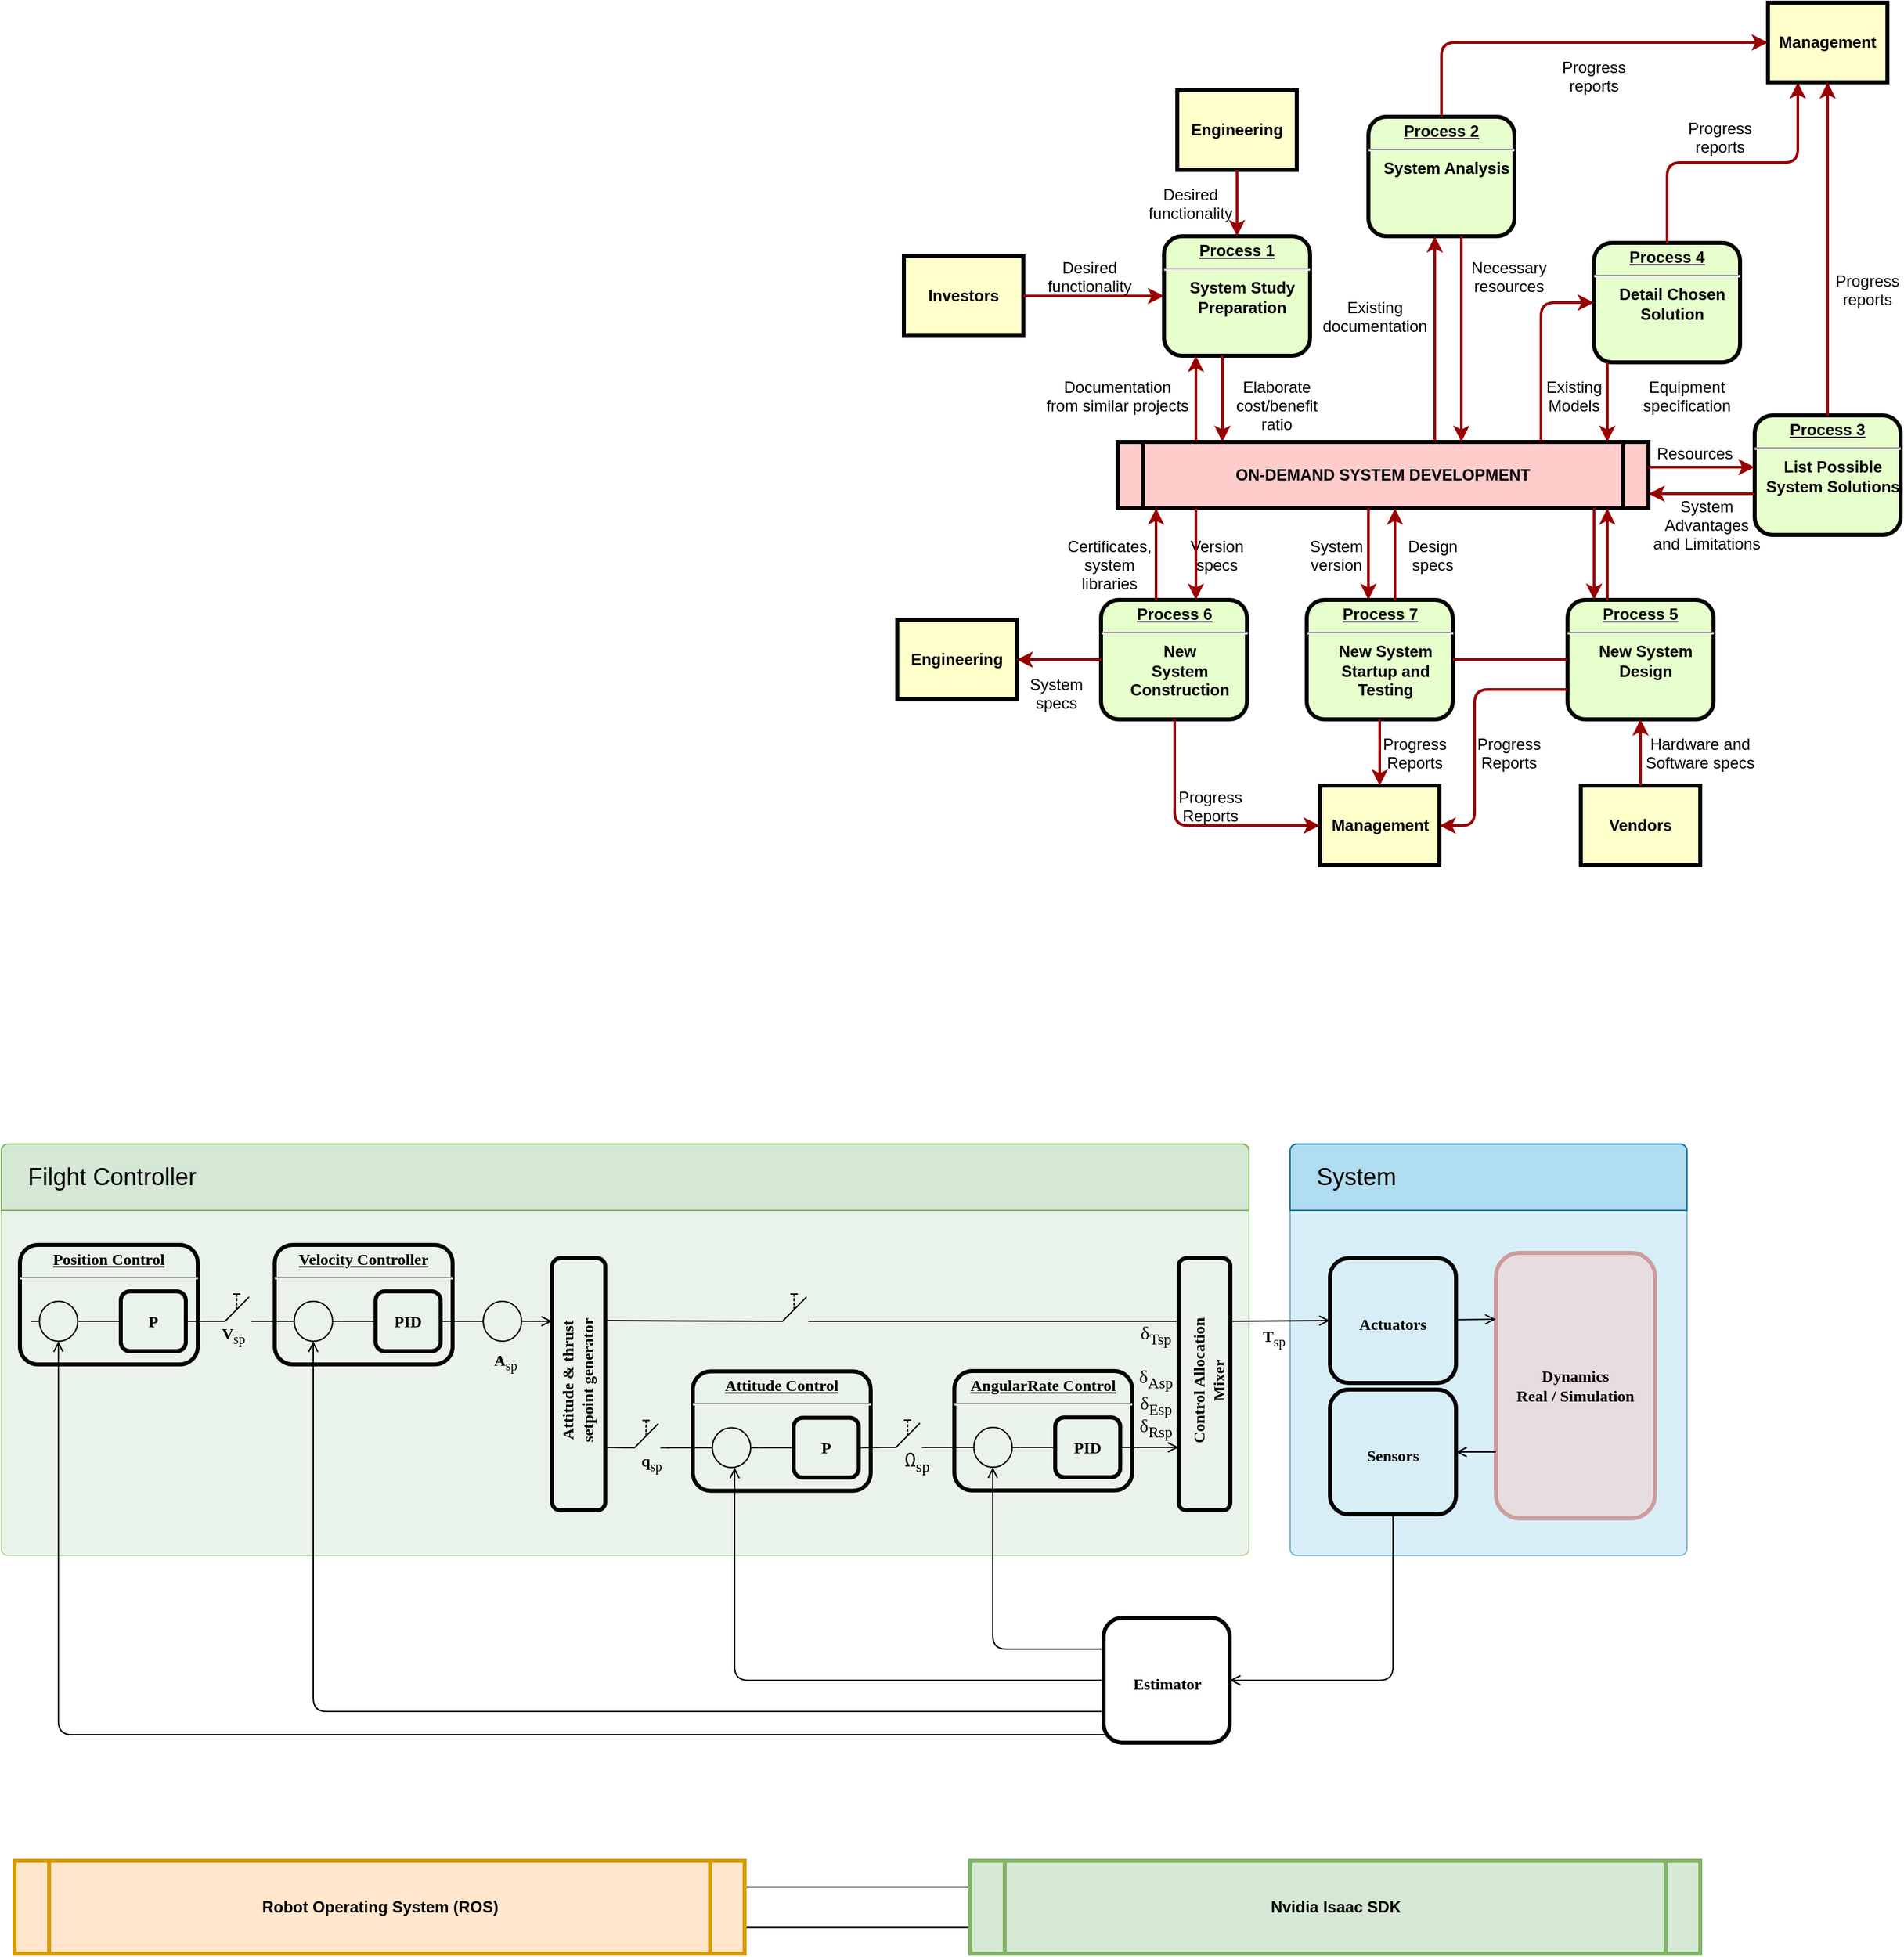 <mxfile version="14.1.7" type="github">
  <diagram name="Page-1" id="c7558073-3199-34d8-9f00-42111426c3f3">
    <mxGraphModel dx="4493" dy="1279" grid="1" gridSize="10" guides="1" tooltips="1" connect="1" arrows="1" fold="1" page="1" pageScale="1" pageWidth="1169" pageHeight="827" background="#ffffff" math="0" shadow="0">
      <root>
        <mxCell id="0" />
        <mxCell id="1" parent="0" />
        <mxCell id="spsE7N1KxRnAXjpoYgU2-177" value="" style="html=1;shadow=0;dashed=0;shape=mxgraph.bootstrap.rrect;rSize=5;strokeColor=#10739e;html=1;whiteSpace=wrap;fillColor=#b1ddf0;verticalAlign=bottom;align=left;spacing=20;spacingBottom=0;fontSize=14;opacity=50;" vertex="1" parent="1">
          <mxGeometry x="331" y="920" width="299" height="310" as="geometry" />
        </mxCell>
        <mxCell id="spsE7N1KxRnAXjpoYgU2-178" value="System" style="html=1;shadow=0;dashed=0;shape=mxgraph.bootstrap.topButton;rSize=5;perimeter=none;whiteSpace=wrap;fillColor=#b1ddf0;strokeColor=#10739e;resizeWidth=1;fontSize=18;align=left;spacing=20;" vertex="1" parent="spsE7N1KxRnAXjpoYgU2-177">
          <mxGeometry width="299" height="50" relative="1" as="geometry" />
        </mxCell>
        <mxCell id="spsE7N1KxRnAXjpoYgU2-159" value="" style="html=1;shadow=0;dashed=0;shape=mxgraph.bootstrap.rrect;rSize=5;html=1;whiteSpace=wrap;verticalAlign=bottom;align=left;spacing=20;spacingBottom=0;fontSize=14;fillColor=#d5e8d4;strokeColor=#82b366;opacity=50;" vertex="1" parent="1">
          <mxGeometry x="-640" y="920" width="940" height="310" as="geometry" />
        </mxCell>
        <mxCell id="spsE7N1KxRnAXjpoYgU2-160" value="Filght Controller" style="html=1;shadow=0;dashed=0;shape=mxgraph.bootstrap.topButton;rSize=5;perimeter=none;whiteSpace=wrap;fillColor=#d5e8d4;strokeColor=#82b366;resizeWidth=1;fontSize=18;align=left;spacing=20;" vertex="1" parent="spsE7N1KxRnAXjpoYgU2-159">
          <mxGeometry width="940.0" height="50" relative="1" as="geometry" />
        </mxCell>
        <mxCell id="spsE7N1KxRnAXjpoYgU2-167" value="" style="pointerEvents=1;verticalLabelPosition=bottom;shadow=0;dashed=0;align=center;html=1;verticalAlign=top;shape=mxgraph.electrical.electro-mechanical.manual_switch;strokeWidth=1;fontFamily=Tahoma;fontSize=12;fontStyle=1;fillColor=none;" vertex="1" parent="spsE7N1KxRnAXjpoYgU2-159">
          <mxGeometry x="160" y="113" width="35" height="20.5" as="geometry" />
        </mxCell>
        <mxCell id="spsE7N1KxRnAXjpoYgU2-187" value="&lt;b&gt;&lt;span style=&quot;font-size: 12px&quot;&gt;q&lt;/span&gt;&lt;/b&gt;&lt;sub&gt;sp&lt;/sub&gt;" style="text;html=1;strokeColor=none;fillColor=none;align=center;verticalAlign=middle;whiteSpace=wrap;rounded=0;fontFamily=Tahoma;fontSize=12;opacity=50;" vertex="1" parent="spsE7N1KxRnAXjpoYgU2-159">
          <mxGeometry x="470" y="230" width="40" height="20" as="geometry" />
        </mxCell>
        <mxCell id="spsE7N1KxRnAXjpoYgU2-188" value="&lt;b&gt;V&lt;/b&gt;&lt;sub&gt;sp&lt;/sub&gt;" style="text;html=1;strokeColor=none;fillColor=none;align=center;verticalAlign=middle;whiteSpace=wrap;rounded=0;fontFamily=Tahoma;fontSize=12;opacity=50;" vertex="1" parent="spsE7N1KxRnAXjpoYgU2-159">
          <mxGeometry x="155" y="133.5" width="40" height="20" as="geometry" />
        </mxCell>
        <mxCell id="spsE7N1KxRnAXjpoYgU2-189" value="&lt;b&gt;A&lt;/b&gt;&lt;sub&gt;sp&lt;/sub&gt;" style="text;html=1;strokeColor=none;fillColor=none;align=center;verticalAlign=middle;whiteSpace=wrap;rounded=0;fontFamily=Tahoma;fontSize=12;opacity=50;" vertex="1" parent="spsE7N1KxRnAXjpoYgU2-159">
          <mxGeometry x="360" y="153.5" width="40" height="20" as="geometry" />
        </mxCell>
        <mxCell id="spsE7N1KxRnAXjpoYgU2-196" value="&lt;font style=&quot;font-size: 14px&quot;&gt;&lt;span style=&quot;color: rgb(17 , 17 , 17) ; font-family: monospace&quot;&gt;Ω&lt;/span&gt;&lt;sub&gt;sp&lt;/sub&gt;&lt;/font&gt;" style="text;html=1;strokeColor=none;fillColor=none;align=center;verticalAlign=middle;whiteSpace=wrap;rounded=0;fontFamily=Tahoma;fontSize=12;opacity=50;" vertex="1" parent="spsE7N1KxRnAXjpoYgU2-159">
          <mxGeometry x="670" y="230" width="40" height="20" as="geometry" />
        </mxCell>
        <mxCell id="spsE7N1KxRnAXjpoYgU2-197" value="&lt;font style=&quot;font-size: 14px&quot;&gt;&lt;span style=&quot;color: rgb(17 , 17 , 17) ; font-family: , &amp;#34;blinkmacsystemfont&amp;#34; , &amp;#34;segoe ui&amp;#34; , &amp;#34;roboto&amp;#34; , , &amp;#34;ubuntu&amp;#34; , &amp;#34;cantarell&amp;#34; , &amp;#34;helvetica neue&amp;#34; , sans-serif&quot;&gt;δ&lt;/span&gt;&lt;sub&gt;Tsp&lt;/sub&gt;&lt;/font&gt;" style="text;html=1;strokeColor=none;fillColor=none;align=center;verticalAlign=middle;whiteSpace=wrap;rounded=0;fontFamily=Tahoma;fontSize=12;opacity=50;" vertex="1" parent="spsE7N1KxRnAXjpoYgU2-159">
          <mxGeometry x="850" y="133.5" width="40" height="20" as="geometry" />
        </mxCell>
        <mxCell id="spsE7N1KxRnAXjpoYgU2-198" value="&lt;font style=&quot;font-size: 14px&quot;&gt;&lt;span style=&quot;color: rgb(17 , 17 , 17) ; font-family: , &amp;#34;blinkmacsystemfont&amp;#34; , &amp;#34;segoe ui&amp;#34; , &amp;#34;roboto&amp;#34; , , &amp;#34;ubuntu&amp;#34; , &amp;#34;cantarell&amp;#34; , &amp;#34;helvetica neue&amp;#34; , sans-serif&quot;&gt;δ&lt;/span&gt;&lt;sub&gt;Asp&lt;/sub&gt;&lt;/font&gt;" style="text;html=1;strokeColor=none;fillColor=none;align=center;verticalAlign=middle;whiteSpace=wrap;rounded=0;fontFamily=Tahoma;fontSize=12;opacity=50;" vertex="1" parent="spsE7N1KxRnAXjpoYgU2-159">
          <mxGeometry x="850" y="166.5" width="40" height="20" as="geometry" />
        </mxCell>
        <mxCell id="spsE7N1KxRnAXjpoYgU2-199" value="&lt;font style=&quot;font-size: 14px&quot;&gt;&lt;span style=&quot;color: rgb(17 , 17 , 17) ; font-family: , &amp;#34;blinkmacsystemfont&amp;#34; , &amp;#34;segoe ui&amp;#34; , &amp;#34;roboto&amp;#34; , , &amp;#34;ubuntu&amp;#34; , &amp;#34;cantarell&amp;#34; , &amp;#34;helvetica neue&amp;#34; , sans-serif&quot;&gt;δ&lt;/span&gt;&lt;sub&gt;Esp&lt;/sub&gt;&lt;/font&gt;" style="text;html=1;strokeColor=none;fillColor=none;align=center;verticalAlign=middle;whiteSpace=wrap;rounded=0;fontFamily=Tahoma;fontSize=12;opacity=50;" vertex="1" parent="spsE7N1KxRnAXjpoYgU2-159">
          <mxGeometry x="850" y="186.5" width="40" height="20" as="geometry" />
        </mxCell>
        <mxCell id="spsE7N1KxRnAXjpoYgU2-200" value="&lt;font style=&quot;font-size: 14px&quot;&gt;&lt;span style=&quot;color: rgb(17 , 17 , 17) ; font-family: , &amp;#34;blinkmacsystemfont&amp;#34; , &amp;#34;segoe ui&amp;#34; , &amp;#34;roboto&amp;#34; , , &amp;#34;ubuntu&amp;#34; , &amp;#34;cantarell&amp;#34; , &amp;#34;helvetica neue&amp;#34; , sans-serif&quot;&gt;δ&lt;/span&gt;&lt;sub&gt;Rsp&lt;/sub&gt;&lt;/font&gt;" style="text;html=1;strokeColor=none;fillColor=none;align=center;verticalAlign=middle;whiteSpace=wrap;rounded=0;fontFamily=Tahoma;fontSize=12;opacity=50;" vertex="1" parent="spsE7N1KxRnAXjpoYgU2-159">
          <mxGeometry x="850" y="204" width="40" height="20" as="geometry" />
        </mxCell>
        <mxCell id="spsE7N1KxRnAXjpoYgU2-207" value="" style="pointerEvents=1;verticalLabelPosition=bottom;shadow=0;dashed=0;align=center;html=1;verticalAlign=top;shape=mxgraph.electrical.electro-mechanical.manual_switch;strokeWidth=1;fontFamily=Tahoma;fontSize=12;fontStyle=1;fillColor=none;" vertex="1" parent="spsE7N1KxRnAXjpoYgU2-159">
          <mxGeometry x="580" y="113" width="35" height="20.5" as="geometry" />
        </mxCell>
        <mxCell id="2" value="&lt;p style=&quot;margin: 0px; margin-top: 4px; text-align: center; text-decoration: underline;&quot;&gt;&lt;strong&gt;Process 1&lt;br /&gt;&lt;/strong&gt;&lt;/p&gt;&lt;hr /&gt;&lt;p style=&quot;margin: 0px; margin-left: 8px;&quot;&gt;System Study&lt;/p&gt;&lt;p style=&quot;margin: 0px; margin-left: 8px;&quot;&gt;Preparation&lt;/p&gt;" style="verticalAlign=middle;align=center;overflow=fill;fontSize=12;fontFamily=Helvetica;html=1;rounded=1;fontStyle=1;strokeWidth=3;fillColor=#E6FFCC" parent="1" vertex="1">
          <mxGeometry x="236" y="236" width="110" height="90" as="geometry" />
        </mxCell>
        <mxCell id="3" value="Engineering" style="whiteSpace=wrap;align=center;verticalAlign=middle;fontStyle=1;strokeWidth=3;fillColor=#FFFFCC" parent="1" vertex="1">
          <mxGeometry x="246" y="126" width="90" height="60" as="geometry" />
        </mxCell>
        <mxCell id="4" value="Investors" style="whiteSpace=wrap;align=center;verticalAlign=middle;fontStyle=1;strokeWidth=3;fillColor=#FFFFCC" parent="1" vertex="1">
          <mxGeometry x="40" y="251" width="90" height="60" as="geometry" />
        </mxCell>
        <mxCell id="5" value="ON-DEMAND SYSTEM DEVELOPMENT" style="shape=process;whiteSpace=wrap;align=center;verticalAlign=middle;size=0.048;fontStyle=1;strokeWidth=3;fillColor=#FFCCCC" parent="1" vertex="1">
          <mxGeometry x="201.0" y="391" width="400" height="50" as="geometry" />
        </mxCell>
        <mxCell id="6" value="&lt;p style=&quot;margin: 0px; margin-top: 4px; text-align: center; text-decoration: underline;&quot;&gt;&lt;strong&gt;Process 2&lt;br /&gt;&lt;/strong&gt;&lt;/p&gt;&lt;hr /&gt;&lt;p style=&quot;margin: 0px; margin-left: 8px;&quot;&gt;System Analysis&lt;/p&gt;" style="verticalAlign=middle;align=center;overflow=fill;fontSize=12;fontFamily=Helvetica;html=1;rounded=1;fontStyle=1;strokeWidth=3;fillColor=#E6FFCC" parent="1" vertex="1">
          <mxGeometry x="390" y="146" width="110" height="90" as="geometry" />
        </mxCell>
        <mxCell id="7" value="&lt;p style=&quot;margin: 0px; margin-top: 4px; text-align: center; text-decoration: underline;&quot;&gt;&lt;strong&gt;&lt;strong&gt;Process&lt;/strong&gt; 3&lt;br /&gt;&lt;/strong&gt;&lt;/p&gt;&lt;hr /&gt;&lt;p style=&quot;margin: 0px; margin-left: 8px;&quot;&gt;List Possible&lt;/p&gt;&lt;p style=&quot;margin: 0px; margin-left: 8px;&quot;&gt;System Solutions&lt;/p&gt;" style="verticalAlign=middle;align=center;overflow=fill;fontSize=12;fontFamily=Helvetica;html=1;rounded=1;fontStyle=1;strokeWidth=3;fillColor=#E6FFCC" parent="1" vertex="1">
          <mxGeometry x="681" y="371" width="110" height="90" as="geometry" />
        </mxCell>
        <mxCell id="8" value="&lt;p style=&quot;margin: 0px; margin-top: 4px; text-align: center; text-decoration: underline;&quot;&gt;&lt;strong&gt;&lt;strong&gt;Process&lt;/strong&gt; 4&lt;br /&gt;&lt;/strong&gt;&lt;/p&gt;&lt;hr /&gt;&lt;p style=&quot;margin: 0px; margin-left: 8px;&quot;&gt;Detail Chosen&lt;/p&gt;&lt;p style=&quot;margin: 0px; margin-left: 8px;&quot;&gt;Solution&lt;/p&gt;" style="verticalAlign=middle;align=center;overflow=fill;fontSize=12;fontFamily=Helvetica;html=1;rounded=1;fontStyle=1;strokeWidth=3;fillColor=#E6FFCC" parent="1" vertex="1">
          <mxGeometry x="560" y="241" width="110" height="90" as="geometry" />
        </mxCell>
        <mxCell id="9" value="&lt;p style=&quot;margin: 0px; margin-top: 4px; text-align: center; text-decoration: underline;&quot;&gt;&lt;strong&gt;&lt;strong&gt;Process&lt;/strong&gt; 5&lt;br /&gt;&lt;/strong&gt;&lt;/p&gt;&lt;hr /&gt;&lt;p style=&quot;margin: 0px; margin-left: 8px;&quot;&gt;New System&lt;/p&gt;&lt;p style=&quot;margin: 0px; margin-left: 8px;&quot;&gt;Design&lt;/p&gt;" style="verticalAlign=middle;align=center;overflow=fill;fontSize=12;fontFamily=Helvetica;html=1;rounded=1;fontStyle=1;strokeWidth=3;fillColor=#E6FFCC" parent="1" vertex="1">
          <mxGeometry x="540" y="510" width="110" height="90" as="geometry" />
        </mxCell>
        <mxCell id="10" value="&lt;p style=&quot;margin: 0px; margin-top: 4px; text-align: center; text-decoration: underline;&quot;&gt;&lt;strong&gt;&lt;strong&gt;Process&lt;/strong&gt; 6&lt;br /&gt;&lt;/strong&gt;&lt;/p&gt;&lt;hr /&gt;&lt;p style=&quot;margin: 0px; margin-left: 8px;&quot;&gt;New&lt;/p&gt;&lt;p style=&quot;margin: 0px; margin-left: 8px;&quot;&gt;System&lt;/p&gt;&lt;p style=&quot;margin: 0px; margin-left: 8px;&quot;&gt;Construction&lt;/p&gt;" style="verticalAlign=middle;align=center;overflow=fill;fontSize=12;fontFamily=Helvetica;html=1;rounded=1;fontStyle=1;strokeWidth=3;fillColor=#E6FFCC" parent="1" vertex="1">
          <mxGeometry x="188.5" y="510" width="110" height="90" as="geometry" />
        </mxCell>
        <mxCell id="12" value="Management" style="whiteSpace=wrap;align=center;verticalAlign=middle;fontStyle=1;strokeWidth=3;fillColor=#FFFFCC" parent="1" vertex="1">
          <mxGeometry x="691" y="60.0" width="90" height="60" as="geometry" />
        </mxCell>
        <mxCell id="13" value="Management" style="whiteSpace=wrap;align=center;verticalAlign=middle;fontStyle=1;strokeWidth=3;fillColor=#FFFFCC" parent="1" vertex="1">
          <mxGeometry x="353.5" y="650" width="90" height="60" as="geometry" />
        </mxCell>
        <mxCell id="14" value="Engineering" style="whiteSpace=wrap;align=center;verticalAlign=middle;fontStyle=1;strokeWidth=3;fillColor=#FFFFCC" parent="1" vertex="1">
          <mxGeometry x="35.0" y="525.0" width="90" height="60" as="geometry" />
        </mxCell>
        <mxCell id="15" value="Vendors" style="whiteSpace=wrap;align=center;verticalAlign=middle;fontStyle=1;strokeWidth=3;fillColor=#FFFFCC" parent="1" vertex="1">
          <mxGeometry x="550.0" y="650" width="90" height="60" as="geometry" />
        </mxCell>
        <mxCell id="36" value="" style="edgeStyle=none;noEdgeStyle=1;strokeColor=#990000;strokeWidth=2" parent="1" source="3" target="2" edge="1">
          <mxGeometry width="100" height="100" relative="1" as="geometry">
            <mxPoint x="20" y="250" as="sourcePoint" />
            <mxPoint x="120" y="150" as="targetPoint" />
          </mxGeometry>
        </mxCell>
        <mxCell id="37" value="" style="edgeStyle=none;noEdgeStyle=1;strokeColor=#990000;strokeWidth=2" parent="1" source="4" target="2" edge="1">
          <mxGeometry width="100" height="100" relative="1" as="geometry">
            <mxPoint x="280" y="190" as="sourcePoint" />
            <mxPoint x="380" y="90" as="targetPoint" />
          </mxGeometry>
        </mxCell>
        <mxCell id="11" value="&lt;p style=&quot;margin: 0px; margin-top: 4px; text-align: center; text-decoration: underline;&quot;&gt;&lt;strong&gt;&lt;strong&gt;Process&lt;/strong&gt; 7&lt;br /&gt;&lt;/strong&gt;&lt;/p&gt;&lt;hr /&gt;&lt;p style=&quot;margin: 0px; margin-left: 8px;&quot;&gt;New System&lt;/p&gt;&lt;p style=&quot;margin: 0px; margin-left: 8px;&quot;&gt;Startup and&lt;/p&gt;&lt;p style=&quot;margin: 0px; margin-left: 8px;&quot;&gt;Testing&lt;/p&gt;" style="verticalAlign=middle;align=center;overflow=fill;fontSize=12;fontFamily=Helvetica;html=1;rounded=1;fontStyle=1;strokeWidth=3;fillColor=#E6FFCC" parent="1" vertex="1">
          <mxGeometry x="343.5" y="510" width="110" height="90" as="geometry" />
        </mxCell>
        <mxCell id="51" value="" style="endArrow=none;noEdgeStyle=1;strokeColor=#990000;strokeWidth=2" parent="1" source="9" target="11" edge="1">
          <mxGeometry relative="1" as="geometry">
            <mxPoint x="205.008" y="481" as="sourcePoint" />
            <mxPoint x="400.328" y="650" as="targetPoint" />
          </mxGeometry>
        </mxCell>
        <mxCell id="52" value="Desired &#xa;functionality" style="text;spacingTop=-5;align=center" parent="1" vertex="1">
          <mxGeometry x="165" y="251" width="30" height="20" as="geometry" />
        </mxCell>
        <mxCell id="53" value="Desired &#xa;functionality" style="text;spacingTop=-5;align=center" parent="1" vertex="1">
          <mxGeometry x="241" y="196" width="30" height="20" as="geometry" />
        </mxCell>
        <mxCell id="54" value="Documentation&#xa;from similar projects" style="text;spacingTop=-5;align=center" parent="1" vertex="1">
          <mxGeometry x="186" y="341" width="30" height="20" as="geometry" />
        </mxCell>
        <mxCell id="55" value="" style="edgeStyle=elbowEdgeStyle;elbow=horizontal;strokeColor=#990000;strokeWidth=2" parent="1" source="5" target="2" edge="1">
          <mxGeometry width="100" height="100" relative="1" as="geometry">
            <mxPoint x="50" y="530" as="sourcePoint" />
            <mxPoint x="150" y="430" as="targetPoint" />
            <Array as="points">
              <mxPoint x="260" y="370" />
            </Array>
          </mxGeometry>
        </mxCell>
        <mxCell id="56" value="" style="edgeStyle=elbowEdgeStyle;elbow=horizontal;strokeColor=#990000;strokeWidth=2" parent="1" source="2" target="5" edge="1">
          <mxGeometry width="100" height="100" relative="1" as="geometry">
            <mxPoint x="50" y="500" as="sourcePoint" />
            <mxPoint x="150" y="400" as="targetPoint" />
            <Array as="points">
              <mxPoint x="280" y="360" />
            </Array>
          </mxGeometry>
        </mxCell>
        <mxCell id="57" value="Elaborate&#xa;cost/benefit&#xa;ratio" style="text;spacingTop=-5;align=center" parent="1" vertex="1">
          <mxGeometry x="306" y="341" width="30" height="20" as="geometry" />
        </mxCell>
        <mxCell id="58" value="" style="edgeStyle=elbowEdgeStyle;elbow=horizontal;strokeColor=#990000;strokeWidth=2" parent="1" source="5" target="6" edge="1">
          <mxGeometry width="100" height="100" relative="1" as="geometry">
            <mxPoint x="380" y="370" as="sourcePoint" />
            <mxPoint x="480" y="270" as="targetPoint" />
            <Array as="points">
              <mxPoint x="440" y="310" />
            </Array>
          </mxGeometry>
        </mxCell>
        <mxCell id="59" value="" style="edgeStyle=elbowEdgeStyle;elbow=horizontal;strokeColor=#990000;strokeWidth=2" parent="1" source="6" target="5" edge="1">
          <mxGeometry width="100" height="100" relative="1" as="geometry">
            <mxPoint x="350" y="370" as="sourcePoint" />
            <mxPoint x="450" y="270" as="targetPoint" />
            <Array as="points">
              <mxPoint x="460" y="320" />
            </Array>
          </mxGeometry>
        </mxCell>
        <mxCell id="60" value="Existing&#xa;documentation" style="text;spacingTop=-5;align=center" parent="1" vertex="1">
          <mxGeometry x="380.0" y="281.0" width="30" height="20" as="geometry" />
        </mxCell>
        <mxCell id="61" value="Necessary&#xa;resources" style="text;spacingTop=-5;align=center" parent="1" vertex="1">
          <mxGeometry x="481.0" y="251.0" width="30" height="20" as="geometry" />
        </mxCell>
        <mxCell id="62" value="Progress&#xa;reports" style="text;spacingTop=-5;align=center" parent="1" vertex="1">
          <mxGeometry x="545.0" y="100.0" width="30" height="20" as="geometry" />
        </mxCell>
        <mxCell id="63" value="Progress&#xa;reports" style="text;spacingTop=-5;align=center" parent="1" vertex="1">
          <mxGeometry x="640" y="146.0" width="30" height="20" as="geometry" />
        </mxCell>
        <mxCell id="64" value="Progress&#xa;reports" style="text;spacingTop=-5;align=center" parent="1" vertex="1">
          <mxGeometry x="751.0" y="261.0" width="30" height="20" as="geometry" />
        </mxCell>
        <mxCell id="65" value="" style="edgeStyle=elbowEdgeStyle;elbow=horizontal;strokeColor=#990000;strokeWidth=2" parent="1" source="6" target="12" edge="1">
          <mxGeometry width="100" height="100" relative="1" as="geometry">
            <mxPoint x="260" y="180.0" as="sourcePoint" />
            <mxPoint x="360" y="80.0" as="targetPoint" />
            <Array as="points">
              <mxPoint x="445" y="140" />
            </Array>
          </mxGeometry>
        </mxCell>
        <mxCell id="66" value="" style="edgeStyle=elbowEdgeStyle;elbow=vertical;entryX=0.25;entryY=1;strokeColor=#990000;strokeWidth=2" parent="1" source="8" target="12" edge="1">
          <mxGeometry width="100" height="100" relative="1" as="geometry">
            <mxPoint x="530" y="250" as="sourcePoint" />
            <mxPoint x="630" y="150" as="targetPoint" />
          </mxGeometry>
        </mxCell>
        <mxCell id="67" value="" style="edgeStyle=elbowEdgeStyle;elbow=horizontal;strokeColor=#990000;strokeWidth=2" parent="1" source="7" target="12" edge="1">
          <mxGeometry width="100" height="100" relative="1" as="geometry">
            <mxPoint x="660.0" y="360" as="sourcePoint" />
            <mxPoint x="760.0" y="260" as="targetPoint" />
          </mxGeometry>
        </mxCell>
        <mxCell id="68" value="" style="edgeStyle=elbowEdgeStyle;elbow=horizontal;strokeColor=#990000;strokeWidth=2" parent="1" source="8" target="5" edge="1">
          <mxGeometry width="100" height="100" relative="1" as="geometry">
            <mxPoint x="570" y="380" as="sourcePoint" />
            <mxPoint x="510" y="250" as="targetPoint" />
            <Array as="points">
              <mxPoint x="570" y="360" />
            </Array>
          </mxGeometry>
        </mxCell>
        <mxCell id="69" value="" style="edgeStyle=segmentEdgeStyle;strokeColor=#990000;strokeWidth=2" parent="1" source="5" target="8" edge="1">
          <mxGeometry width="100" height="100" relative="1" as="geometry">
            <mxPoint x="340" y="360" as="sourcePoint" />
            <mxPoint x="440" y="260" as="targetPoint" />
            <Array as="points">
              <mxPoint x="520" y="286" />
            </Array>
          </mxGeometry>
        </mxCell>
        <mxCell id="70" value="Existing&#xa;Models" style="text;spacingTop=-5;align=center" parent="1" vertex="1">
          <mxGeometry x="530.0" y="341.0" width="30" height="20" as="geometry" />
        </mxCell>
        <mxCell id="71" value="Equipment&#xa;specification" style="text;spacingTop=-5;align=center" parent="1" vertex="1">
          <mxGeometry x="615" y="341" width="30" height="20" as="geometry" />
        </mxCell>
        <mxCell id="72" value="" style="edgeStyle=elbowEdgeStyle;elbow=vertical;strokeColor=#990000;strokeWidth=2" parent="1" source="5" target="7" edge="1">
          <mxGeometry width="100" height="100" relative="1" as="geometry">
            <mxPoint x="500" y="500" as="sourcePoint" />
            <mxPoint x="600" y="400" as="targetPoint" />
            <Array as="points">
              <mxPoint x="650" y="410" />
            </Array>
          </mxGeometry>
        </mxCell>
        <mxCell id="73" value="" style="edgeStyle=elbowEdgeStyle;elbow=vertical;strokeColor=#990000;strokeWidth=2" parent="1" source="7" target="5" edge="1">
          <mxGeometry width="100" height="100" relative="1" as="geometry">
            <mxPoint x="460" y="500" as="sourcePoint" />
            <mxPoint x="560" y="400" as="targetPoint" />
            <Array as="points">
              <mxPoint x="650" y="430" />
            </Array>
          </mxGeometry>
        </mxCell>
        <mxCell id="74" value="Resources" style="text;spacingTop=-5;align=center" parent="1" vertex="1">
          <mxGeometry x="621" y="391.0" width="30" height="20" as="geometry" />
        </mxCell>
        <mxCell id="75" value="System &#xa;Advantages &#xa;and Limitations" style="text;spacingTop=-5;align=center" parent="1" vertex="1">
          <mxGeometry x="630" y="431.0" width="30" height="20" as="geometry" />
        </mxCell>
        <mxCell id="76" value="" style="edgeStyle=elbowEdgeStyle;elbow=horizontal;strokeColor=#990000;strokeWidth=2" parent="1" source="9" target="5" edge="1">
          <mxGeometry width="100" height="100" relative="1" as="geometry">
            <mxPoint x="420" y="580" as="sourcePoint" />
            <mxPoint x="520" y="480" as="targetPoint" />
            <Array as="points">
              <mxPoint x="570" y="470" />
            </Array>
          </mxGeometry>
        </mxCell>
        <mxCell id="77" value="" style="edgeStyle=elbowEdgeStyle;elbow=horizontal;strokeColor=#990000;strokeWidth=2" parent="1" source="5" target="9" edge="1">
          <mxGeometry width="100" height="100" relative="1" as="geometry">
            <mxPoint x="400" y="590" as="sourcePoint" />
            <mxPoint x="500" y="490" as="targetPoint" />
            <Array as="points">
              <mxPoint x="560" y="480" />
            </Array>
          </mxGeometry>
        </mxCell>
        <mxCell id="78" value="" style="edgeStyle=elbowEdgeStyle;elbow=horizontal;strokeColor=#990000;strokeWidth=2" parent="1" source="15" target="9" edge="1">
          <mxGeometry width="100" height="100" relative="1" as="geometry">
            <mxPoint x="430" y="700" as="sourcePoint" />
            <mxPoint x="530" y="600" as="targetPoint" />
          </mxGeometry>
        </mxCell>
        <mxCell id="79" value="Hardware and&#xa;Software specs" style="text;spacingTop=-5;align=center" parent="1" vertex="1">
          <mxGeometry x="625" y="610" width="30" height="20" as="geometry" />
        </mxCell>
        <mxCell id="81" value="" style="edgeStyle=elbowEdgeStyle;elbow=horizontal;exitX=0;exitY=0.75;strokeColor=#990000;strokeWidth=2" parent="1" source="9" target="13" edge="1">
          <mxGeometry width="100" height="100" relative="1" as="geometry">
            <mxPoint x="420" y="730" as="sourcePoint" />
            <mxPoint x="520" y="630" as="targetPoint" />
            <Array as="points">
              <mxPoint x="470" y="630" />
            </Array>
          </mxGeometry>
        </mxCell>
        <mxCell id="82" value="Progress&#xa;Reports" style="text;spacingTop=-5;align=center" parent="1" vertex="1">
          <mxGeometry x="481.0" y="610.0" width="30" height="20" as="geometry" />
        </mxCell>
        <mxCell id="83" value="" style="edgeStyle=elbowEdgeStyle;elbow=horizontal;strokeColor=#990000;strokeWidth=2" parent="1" source="11" target="13" edge="1">
          <mxGeometry width="100" height="100" relative="1" as="geometry">
            <mxPoint x="200" y="660.0" as="sourcePoint" />
            <mxPoint x="230.0" y="650" as="targetPoint" />
          </mxGeometry>
        </mxCell>
        <mxCell id="84" value="Progress&#xa;Reports" style="text;spacingTop=-5;align=center" parent="1" vertex="1">
          <mxGeometry x="410.0" y="610.0" width="30" height="20" as="geometry" />
        </mxCell>
        <mxCell id="85" value="" style="edgeStyle=elbowEdgeStyle;elbow=horizontal;strokeColor=#990000;strokeWidth=2" parent="1" source="10" target="13" edge="1">
          <mxGeometry width="100" height="100" relative="1" as="geometry">
            <mxPoint x="130.0" y="740" as="sourcePoint" />
            <mxPoint x="230.0" y="640" as="targetPoint" />
            <Array as="points">
              <mxPoint x="244" y="630" />
            </Array>
          </mxGeometry>
        </mxCell>
        <mxCell id="86" value="Progress&#xa;Reports" style="text;spacingTop=-5;align=center" parent="1" vertex="1">
          <mxGeometry x="256.0" y="650.0" width="30" height="20" as="geometry" />
        </mxCell>
        <mxCell id="87" value="" style="edgeStyle=elbowEdgeStyle;elbow=vertical;strokeColor=#990000;strokeWidth=2" parent="1" source="10" target="14" edge="1">
          <mxGeometry width="100" height="100" relative="1" as="geometry">
            <mxPoint x="70" y="740" as="sourcePoint" />
            <mxPoint x="170" y="640" as="targetPoint" />
          </mxGeometry>
        </mxCell>
        <mxCell id="88" value="" style="edgeStyle=elbowEdgeStyle;elbow=horizontal;strokeColor=#990000;strokeWidth=2" parent="1" source="5" target="11" edge="1">
          <mxGeometry width="100" height="100" relative="1" as="geometry">
            <mxPoint x="50" y="500" as="sourcePoint" />
            <mxPoint x="150" y="400" as="targetPoint" />
            <Array as="points">
              <mxPoint x="390" y="470" />
            </Array>
          </mxGeometry>
        </mxCell>
        <mxCell id="89" value="" style="edgeStyle=elbowEdgeStyle;elbow=horizontal;strokeColor=#990000;strokeWidth=2" parent="1" source="11" target="5" edge="1">
          <mxGeometry width="100" height="100" relative="1" as="geometry">
            <mxPoint x="60.0" y="510" as="sourcePoint" />
            <mxPoint x="160.0" y="410" as="targetPoint" />
            <Array as="points">
              <mxPoint x="410" y="470" />
            </Array>
          </mxGeometry>
        </mxCell>
        <mxCell id="90" value="Version&#xa;specs" style="text;spacingTop=-5;align=center" parent="1" vertex="1">
          <mxGeometry x="261" y="461" width="30" height="20" as="geometry" />
        </mxCell>
        <mxCell id="91" value="Certificates,&#xa;system&#xa;libraries" style="text;spacingTop=-5;align=center" parent="1" vertex="1">
          <mxGeometry x="180" y="461.0" width="30" height="20" as="geometry" />
        </mxCell>
        <mxCell id="92" value="" style="edgeStyle=elbowEdgeStyle;elbow=horizontal;strokeColor=#990000;strokeWidth=2" parent="1" source="5" target="10" edge="1">
          <mxGeometry width="100" height="100" relative="1" as="geometry">
            <mxPoint x="30.0" y="500" as="sourcePoint" />
            <mxPoint x="130.0" y="400" as="targetPoint" />
            <Array as="points">
              <mxPoint x="260" y="490" />
              <mxPoint x="250" y="470" />
            </Array>
          </mxGeometry>
        </mxCell>
        <mxCell id="93" value="" style="edgeStyle=elbowEdgeStyle;elbow=horizontal;strokeColor=#990000;strokeWidth=2" parent="1" source="10" target="5" edge="1">
          <mxGeometry width="100" height="100" relative="1" as="geometry">
            <mxPoint x="40" y="510" as="sourcePoint" />
            <mxPoint x="140" y="410" as="targetPoint" />
            <Array as="points">
              <mxPoint x="230" y="470" />
            </Array>
          </mxGeometry>
        </mxCell>
        <mxCell id="94" value="System&#xa;specs" style="text;spacingTop=-5;align=center" parent="1" vertex="1">
          <mxGeometry x="140.0" y="565.0" width="30" height="20" as="geometry" />
        </mxCell>
        <mxCell id="95" value="Design&#xa;specs" style="text;spacingTop=-5;align=center" parent="1" vertex="1">
          <mxGeometry x="423.5" y="461.0" width="30" height="20" as="geometry" />
        </mxCell>
        <mxCell id="96" value="System&#xa;version" style="text;spacingTop=-5;align=center" parent="1" vertex="1">
          <mxGeometry x="351.0" y="461" width="30" height="20" as="geometry" />
        </mxCell>
        <mxCell id="spsE7N1KxRnAXjpoYgU2-96" value="&lt;p style=&quot;margin: 4px 0px 0px; text-align: center; text-decoration: underline; font-size: 12px;&quot;&gt;&lt;strong style=&quot;font-size: 12px;&quot;&gt;AngularRate Control&lt;/strong&gt;&lt;/p&gt;&lt;hr style=&quot;font-size: 12px;&quot;&gt;&lt;p style=&quot;margin: 0px 0px 0px 8px; font-size: 12px;&quot;&gt;&lt;br style=&quot;font-size: 12px;&quot;&gt;&lt;/p&gt;" style="verticalAlign=middle;align=center;overflow=fill;fontSize=12;fontFamily=Tahoma;html=1;rounded=1;fontStyle=1;strokeWidth=3;fillColor=none;" vertex="1" parent="1">
          <mxGeometry x="78" y="1091" width="134" height="90" as="geometry" />
        </mxCell>
        <mxCell id="spsE7N1KxRnAXjpoYgU2-101" style="edgeStyle=orthogonalEdgeStyle;rounded=1;orthogonalLoop=1;jettySize=auto;html=1;exitX=1;exitY=0.5;exitDx=0;exitDy=0;exitPerimeter=0;entryX=0;entryY=0.5;entryDx=0;entryDy=0;endArrow=none;endFill=0;fontFamily=Tahoma;fontSize=12;fontStyle=1;fillColor=none;" edge="1" parent="1" source="spsE7N1KxRnAXjpoYgU2-98" target="spsE7N1KxRnAXjpoYgU2-99">
          <mxGeometry relative="1" as="geometry" />
        </mxCell>
        <mxCell id="spsE7N1KxRnAXjpoYgU2-98" value="" style="pointerEvents=1;verticalLabelPosition=bottom;shadow=0;dashed=0;align=center;html=1;verticalAlign=top;shape=mxgraph.electrical.electro-mechanical.relay_coil_2;strokeWidth=1;fontFamily=Tahoma;fontSize=12;fontStyle=1;fillColor=none;" vertex="1" parent="1">
          <mxGeometry x="86.5" y="1133.5" width="41.25" height="30" as="geometry" />
        </mxCell>
        <mxCell id="spsE7N1KxRnAXjpoYgU2-152" style="edgeStyle=none;rounded=1;orthogonalLoop=1;jettySize=auto;html=1;exitX=1;exitY=0.5;exitDx=0;exitDy=0;entryX=0;entryY=0.75;entryDx=0;entryDy=0;startArrow=none;startFill=0;endArrow=open;endFill=0;fontFamily=Tahoma;fontSize=12;fontStyle=1;fillColor=none;" edge="1" parent="1" source="spsE7N1KxRnAXjpoYgU2-99" target="spsE7N1KxRnAXjpoYgU2-157">
          <mxGeometry relative="1" as="geometry">
            <mxPoint x="241" y="1148.5" as="targetPoint" />
          </mxGeometry>
        </mxCell>
        <mxCell id="spsE7N1KxRnAXjpoYgU2-99" value="PID" style="rounded=1;whiteSpace=wrap;html=1;strokeWidth=3;fillColor=none;fontFamily=Tahoma;fontSize=12;fontStyle=1;" vertex="1" parent="1">
          <mxGeometry x="154" y="1126" width="49" height="45" as="geometry" />
        </mxCell>
        <mxCell id="spsE7N1KxRnAXjpoYgU2-109" style="edgeStyle=orthogonalEdgeStyle;rounded=1;orthogonalLoop=1;jettySize=auto;html=1;exitX=1;exitY=1;exitDx=0;exitDy=0;exitPerimeter=0;entryX=0;entryY=0.5;entryDx=0;entryDy=0;entryPerimeter=0;endArrow=none;endFill=0;fontFamily=Tahoma;fontSize=12;fontStyle=1;fillColor=none;" edge="1" parent="1" source="spsE7N1KxRnAXjpoYgU2-107" target="spsE7N1KxRnAXjpoYgU2-98">
          <mxGeometry relative="1" as="geometry" />
        </mxCell>
        <mxCell id="spsE7N1KxRnAXjpoYgU2-107" value="" style="pointerEvents=1;verticalLabelPosition=bottom;shadow=0;dashed=0;align=center;html=1;verticalAlign=top;shape=mxgraph.electrical.electro-mechanical.manual_switch;strokeWidth=1;fontFamily=Tahoma;fontSize=12;fontStyle=1;fillColor=none;" vertex="1" parent="1">
          <mxGeometry x="25.5" y="1128" width="35" height="20.5" as="geometry" />
        </mxCell>
        <mxCell id="spsE7N1KxRnAXjpoYgU2-110" value="" style="shape=image;html=1;verticalAlign=top;verticalLabelPosition=bottom;labelBackgroundColor=#ffffff;imageAspect=0;aspect=fixed;image=https://cdn4.iconfinder.com/data/icons/wirecons-free-vector-icons/32/add-128.png;strokeWidth=1;fontSize=12;fontFamily=Tahoma;fontStyle=1;fillColor=none;" vertex="1" parent="1">
          <mxGeometry x="97" y="1144.5" width="8" height="8" as="geometry" />
        </mxCell>
        <mxCell id="spsE7N1KxRnAXjpoYgU2-201" style="edgeStyle=orthogonalEdgeStyle;rounded=1;orthogonalLoop=1;jettySize=auto;html=1;exitX=0.5;exitY=1;exitDx=0;exitDy=0;entryX=0;entryY=0.25;entryDx=0;entryDy=0;startArrow=open;startFill=0;endArrow=none;endFill=0;strokeColor=#000000;fontFamily=Tahoma;fontSize=12;" edge="1" parent="1" source="spsE7N1KxRnAXjpoYgU2-111" target="spsE7N1KxRnAXjpoYgU2-180">
          <mxGeometry relative="1" as="geometry" />
        </mxCell>
        <mxCell id="spsE7N1KxRnAXjpoYgU2-111" value="" style="shape=image;html=1;verticalAlign=top;verticalLabelPosition=bottom;labelBackgroundColor=#ffffff;imageAspect=0;aspect=fixed;image=https://cdn0.iconfinder.com/data/icons/very-basic-android-l-lollipop-icon-pack/24/minus-128.png;strokeWidth=1;fontSize=12;fontFamily=Tahoma;fontStyle=1;fillColor=none;" vertex="1" parent="1">
          <mxGeometry x="102" y="1153.5" width="10" height="10" as="geometry" />
        </mxCell>
        <mxCell id="spsE7N1KxRnAXjpoYgU2-114" value="&lt;p style=&quot;margin: 4px 0px 0px; text-align: center; text-decoration: underline; font-size: 12px;&quot;&gt;&lt;strong style=&quot;font-size: 12px;&quot;&gt;Attitude Control&lt;/strong&gt;&lt;/p&gt;&lt;hr style=&quot;font-size: 12px;&quot;&gt;&lt;p style=&quot;margin: 0px 0px 0px 8px; font-size: 12px;&quot;&gt;&lt;br style=&quot;font-size: 12px;&quot;&gt;&lt;/p&gt;" style="verticalAlign=middle;align=center;overflow=fill;fontSize=12;fontFamily=Tahoma;html=1;rounded=1;fontStyle=1;strokeWidth=3;fillColor=none;" vertex="1" parent="1">
          <mxGeometry x="-119" y="1091.25" width="134" height="90" as="geometry" />
        </mxCell>
        <mxCell id="spsE7N1KxRnAXjpoYgU2-115" style="edgeStyle=orthogonalEdgeStyle;rounded=1;orthogonalLoop=1;jettySize=auto;html=1;exitX=1;exitY=0.5;exitDx=0;exitDy=0;exitPerimeter=0;entryX=0;entryY=0.5;entryDx=0;entryDy=0;endArrow=none;endFill=0;fontFamily=Tahoma;fontSize=12;fontStyle=1;fillColor=none;" edge="1" parent="1" source="spsE7N1KxRnAXjpoYgU2-116" target="spsE7N1KxRnAXjpoYgU2-117">
          <mxGeometry relative="1" as="geometry" />
        </mxCell>
        <mxCell id="spsE7N1KxRnAXjpoYgU2-116" value="" style="pointerEvents=1;verticalLabelPosition=bottom;shadow=0;dashed=0;align=center;html=1;verticalAlign=top;shape=mxgraph.electrical.electro-mechanical.relay_coil_2;strokeWidth=1;fontFamily=Tahoma;fontSize=12;fontStyle=1;fillColor=none;" vertex="1" parent="1">
          <mxGeometry x="-110.5" y="1133.75" width="41.25" height="30" as="geometry" />
        </mxCell>
        <mxCell id="spsE7N1KxRnAXjpoYgU2-117" value="P" style="rounded=1;whiteSpace=wrap;html=1;strokeWidth=3;fillColor=none;fontFamily=Tahoma;fontSize=12;fontStyle=1;" vertex="1" parent="1">
          <mxGeometry x="-43" y="1126.25" width="49" height="45" as="geometry" />
        </mxCell>
        <mxCell id="spsE7N1KxRnAXjpoYgU2-118" style="rounded=1;orthogonalLoop=1;jettySize=auto;html=1;exitX=1;exitY=0.75;exitDx=0;exitDy=0;entryX=0;entryY=1;entryDx=0;entryDy=0;entryPerimeter=0;endArrow=none;endFill=0;fontFamily=Tahoma;fontSize=12;fontStyle=1;fillColor=none;" edge="1" parent="1" target="spsE7N1KxRnAXjpoYgU2-120" source="spsE7N1KxRnAXjpoYgU2-147">
          <mxGeometry relative="1" as="geometry">
            <mxPoint x="-209" y="1194.75" as="sourcePoint" />
          </mxGeometry>
        </mxCell>
        <mxCell id="spsE7N1KxRnAXjpoYgU2-119" style="edgeStyle=orthogonalEdgeStyle;rounded=1;orthogonalLoop=1;jettySize=auto;html=1;exitX=1;exitY=1;exitDx=0;exitDy=0;exitPerimeter=0;entryX=0;entryY=0.5;entryDx=0;entryDy=0;entryPerimeter=0;endArrow=none;endFill=0;fontFamily=Tahoma;fontSize=12;fontStyle=1;fillColor=none;" edge="1" parent="1" target="spsE7N1KxRnAXjpoYgU2-116">
          <mxGeometry relative="1" as="geometry">
            <mxPoint x="-138.5" y="1148.75" as="sourcePoint" />
          </mxGeometry>
        </mxCell>
        <mxCell id="spsE7N1KxRnAXjpoYgU2-120" value="" style="pointerEvents=1;verticalLabelPosition=bottom;shadow=0;dashed=0;align=center;html=1;verticalAlign=top;shape=mxgraph.electrical.electro-mechanical.manual_switch;strokeWidth=1;fontFamily=Tahoma;fontSize=12;fontStyle=1;fillColor=none;" vertex="1" parent="1">
          <mxGeometry x="-171.5" y="1128.25" width="35" height="20.5" as="geometry" />
        </mxCell>
        <mxCell id="spsE7N1KxRnAXjpoYgU2-121" value="" style="shape=image;html=1;verticalAlign=top;verticalLabelPosition=bottom;labelBackgroundColor=#ffffff;imageAspect=0;aspect=fixed;image=https://cdn4.iconfinder.com/data/icons/wirecons-free-vector-icons/32/add-128.png;strokeWidth=1;fontSize=12;fontFamily=Tahoma;fontStyle=1;fillColor=none;" vertex="1" parent="1">
          <mxGeometry x="-100" y="1144.75" width="8" height="8" as="geometry" />
        </mxCell>
        <mxCell id="spsE7N1KxRnAXjpoYgU2-202" style="edgeStyle=orthogonalEdgeStyle;rounded=1;orthogonalLoop=1;jettySize=auto;html=1;exitX=0.75;exitY=1;exitDx=0;exitDy=0;entryX=0;entryY=0.5;entryDx=0;entryDy=0;startArrow=open;startFill=0;endArrow=none;endFill=0;strokeColor=#000000;fontFamily=Tahoma;fontSize=12;" edge="1" parent="1" source="spsE7N1KxRnAXjpoYgU2-122" target="spsE7N1KxRnAXjpoYgU2-180">
          <mxGeometry relative="1" as="geometry" />
        </mxCell>
        <mxCell id="spsE7N1KxRnAXjpoYgU2-122" value="" style="shape=image;html=1;verticalAlign=top;verticalLabelPosition=bottom;labelBackgroundColor=#ffffff;imageAspect=0;aspect=fixed;image=https://cdn0.iconfinder.com/data/icons/very-basic-android-l-lollipop-icon-pack/24/minus-128.png;strokeWidth=1;fontSize=12;fontFamily=Tahoma;fontStyle=1;fillColor=none;" vertex="1" parent="1">
          <mxGeometry x="-95" y="1153.75" width="10" height="10" as="geometry" />
        </mxCell>
        <mxCell id="spsE7N1KxRnAXjpoYgU2-108" style="rounded=1;orthogonalLoop=1;jettySize=auto;html=1;exitX=1;exitY=0.5;exitDx=0;exitDy=0;entryX=0;entryY=1;entryDx=0;entryDy=0;entryPerimeter=0;endArrow=none;endFill=0;fontFamily=Tahoma;fontSize=12;fontStyle=1;fillColor=none;" edge="1" parent="1" source="spsE7N1KxRnAXjpoYgU2-117" target="spsE7N1KxRnAXjpoYgU2-107">
          <mxGeometry relative="1" as="geometry">
            <mxPoint x="-12" y="1148.5" as="sourcePoint" />
          </mxGeometry>
        </mxCell>
        <mxCell id="spsE7N1KxRnAXjpoYgU2-128" value="&lt;p style=&quot;margin: 4px 0px 0px; text-align: center; text-decoration: underline; font-size: 12px;&quot;&gt;&lt;strong style=&quot;font-size: 12px;&quot;&gt;Velocity Controller&lt;/strong&gt;&lt;/p&gt;&lt;hr style=&quot;font-size: 12px;&quot;&gt;&lt;p style=&quot;margin: 0px 0px 0px 8px; font-size: 12px;&quot;&gt;&lt;br style=&quot;font-size: 12px;&quot;&gt;&lt;/p&gt;" style="verticalAlign=middle;align=center;overflow=fill;fontSize=12;fontFamily=Tahoma;html=1;rounded=1;fontStyle=1;strokeWidth=3;fillColor=none;" vertex="1" parent="1">
          <mxGeometry x="-434" y="996" width="134" height="90" as="geometry" />
        </mxCell>
        <mxCell id="spsE7N1KxRnAXjpoYgU2-129" style="edgeStyle=orthogonalEdgeStyle;rounded=1;orthogonalLoop=1;jettySize=auto;html=1;exitX=1;exitY=0.5;exitDx=0;exitDy=0;exitPerimeter=0;entryX=0;entryY=0.5;entryDx=0;entryDy=0;endArrow=none;endFill=0;fontFamily=Tahoma;fontSize=12;fontStyle=1;fillColor=none;" edge="1" parent="1" source="spsE7N1KxRnAXjpoYgU2-130" target="spsE7N1KxRnAXjpoYgU2-131">
          <mxGeometry relative="1" as="geometry" />
        </mxCell>
        <mxCell id="spsE7N1KxRnAXjpoYgU2-130" value="" style="pointerEvents=1;verticalLabelPosition=bottom;shadow=0;dashed=0;align=center;html=1;verticalAlign=top;shape=mxgraph.electrical.electro-mechanical.relay_coil_2;strokeWidth=1;fontFamily=Tahoma;fontSize=12;fontStyle=1;fillColor=none;" vertex="1" parent="1">
          <mxGeometry x="-425.5" y="1038.5" width="41.25" height="30" as="geometry" />
        </mxCell>
        <mxCell id="spsE7N1KxRnAXjpoYgU2-146" style="edgeStyle=none;rounded=1;orthogonalLoop=1;jettySize=auto;html=1;exitX=1;exitY=0.5;exitDx=0;exitDy=0;entryX=0;entryY=0.5;entryDx=0;entryDy=0;entryPerimeter=0;startArrow=none;startFill=0;endArrow=none;endFill=0;fontFamily=Tahoma;fontSize=12;fontStyle=1;fillColor=none;" edge="1" parent="1" source="spsE7N1KxRnAXjpoYgU2-131" target="spsE7N1KxRnAXjpoYgU2-143">
          <mxGeometry relative="1" as="geometry" />
        </mxCell>
        <mxCell id="spsE7N1KxRnAXjpoYgU2-131" value="PID" style="rounded=1;whiteSpace=wrap;html=1;strokeWidth=3;fillColor=none;fontFamily=Tahoma;fontSize=12;fontStyle=1;" vertex="1" parent="1">
          <mxGeometry x="-358" y="1031" width="49" height="45" as="geometry" />
        </mxCell>
        <mxCell id="spsE7N1KxRnAXjpoYgU2-132" value="" style="shape=image;html=1;verticalAlign=top;verticalLabelPosition=bottom;labelBackgroundColor=#ffffff;imageAspect=0;aspect=fixed;image=https://cdn4.iconfinder.com/data/icons/wirecons-free-vector-icons/32/add-128.png;strokeWidth=1;fontSize=12;fontFamily=Tahoma;fontStyle=1;fillColor=none;" vertex="1" parent="1">
          <mxGeometry x="-415" y="1049.5" width="8" height="8" as="geometry" />
        </mxCell>
        <mxCell id="spsE7N1KxRnAXjpoYgU2-203" style="edgeStyle=orthogonalEdgeStyle;rounded=1;orthogonalLoop=1;jettySize=auto;html=1;exitX=0.5;exitY=1;exitDx=0;exitDy=0;entryX=0;entryY=0.75;entryDx=0;entryDy=0;startArrow=open;startFill=0;endArrow=none;endFill=0;strokeColor=#000000;fontFamily=Tahoma;fontSize=12;" edge="1" parent="1" source="spsE7N1KxRnAXjpoYgU2-133" target="spsE7N1KxRnAXjpoYgU2-180">
          <mxGeometry relative="1" as="geometry" />
        </mxCell>
        <mxCell id="spsE7N1KxRnAXjpoYgU2-133" value="" style="shape=image;html=1;verticalAlign=top;verticalLabelPosition=bottom;labelBackgroundColor=#ffffff;imageAspect=0;aspect=fixed;image=https://cdn0.iconfinder.com/data/icons/very-basic-android-l-lollipop-icon-pack/24/minus-128.png;strokeWidth=1;fontSize=12;fontFamily=Tahoma;fontStyle=1;fillColor=none;" vertex="1" parent="1">
          <mxGeometry x="-410" y="1058.5" width="10" height="10" as="geometry" />
        </mxCell>
        <mxCell id="spsE7N1KxRnAXjpoYgU2-134" value="&lt;p style=&quot;margin: 4px 0px 0px; text-align: center; text-decoration: underline; font-size: 12px;&quot;&gt;&lt;strong style=&quot;font-size: 12px;&quot;&gt;Position Control&lt;/strong&gt;&lt;/p&gt;&lt;hr style=&quot;font-size: 12px;&quot;&gt;&lt;p style=&quot;margin: 0px 0px 0px 8px; font-size: 12px;&quot;&gt;&lt;br style=&quot;font-size: 12px;&quot;&gt;&lt;/p&gt;" style="verticalAlign=middle;align=center;overflow=fill;fontSize=12;fontFamily=Tahoma;html=1;rounded=1;fontStyle=1;strokeWidth=3;fillColor=none;" vertex="1" parent="1">
          <mxGeometry x="-626" y="996" width="134" height="90" as="geometry" />
        </mxCell>
        <mxCell id="spsE7N1KxRnAXjpoYgU2-135" style="edgeStyle=orthogonalEdgeStyle;rounded=1;orthogonalLoop=1;jettySize=auto;html=1;exitX=1;exitY=0.5;exitDx=0;exitDy=0;exitPerimeter=0;entryX=0;entryY=0.5;entryDx=0;entryDy=0;endArrow=none;endFill=0;fontFamily=Tahoma;fontSize=12;fontStyle=1;fillColor=none;" edge="1" parent="1" source="spsE7N1KxRnAXjpoYgU2-136" target="spsE7N1KxRnAXjpoYgU2-137">
          <mxGeometry relative="1" as="geometry" />
        </mxCell>
        <mxCell id="spsE7N1KxRnAXjpoYgU2-136" value="" style="pointerEvents=1;verticalLabelPosition=bottom;shadow=0;dashed=0;align=center;html=1;verticalAlign=top;shape=mxgraph.electrical.electro-mechanical.relay_coil_2;strokeWidth=1;fontFamily=Tahoma;fontSize=12;fontStyle=1;fillColor=none;" vertex="1" parent="1">
          <mxGeometry x="-617.5" y="1038.5" width="41.25" height="30" as="geometry" />
        </mxCell>
        <mxCell id="spsE7N1KxRnAXjpoYgU2-168" style="edgeStyle=none;rounded=1;orthogonalLoop=1;jettySize=auto;html=1;exitX=1;exitY=0.5;exitDx=0;exitDy=0;entryX=0;entryY=1;entryDx=0;entryDy=0;entryPerimeter=0;startArrow=none;startFill=0;endArrow=none;endFill=0;strokeColor=#000000;fontFamily=Tahoma;fontSize=12;" edge="1" parent="1" source="spsE7N1KxRnAXjpoYgU2-137" target="spsE7N1KxRnAXjpoYgU2-167">
          <mxGeometry relative="1" as="geometry">
            <mxPoint x="-489" y="1053.5" as="targetPoint" />
          </mxGeometry>
        </mxCell>
        <mxCell id="spsE7N1KxRnAXjpoYgU2-137" value="P" style="rounded=1;whiteSpace=wrap;html=1;strokeWidth=3;fillColor=none;fontFamily=Tahoma;fontSize=12;fontStyle=1;" vertex="1" parent="1">
          <mxGeometry x="-550" y="1031" width="49" height="45" as="geometry" />
        </mxCell>
        <mxCell id="spsE7N1KxRnAXjpoYgU2-138" value="" style="shape=image;html=1;verticalAlign=top;verticalLabelPosition=bottom;labelBackgroundColor=#ffffff;imageAspect=0;aspect=fixed;image=https://cdn4.iconfinder.com/data/icons/wirecons-free-vector-icons/32/add-128.png;strokeWidth=1;fontSize=12;fontFamily=Tahoma;fontStyle=1;fillColor=none;" vertex="1" parent="1">
          <mxGeometry x="-607" y="1049.5" width="8" height="8" as="geometry" />
        </mxCell>
        <mxCell id="spsE7N1KxRnAXjpoYgU2-204" style="edgeStyle=orthogonalEdgeStyle;rounded=1;orthogonalLoop=1;jettySize=auto;html=1;exitX=0.5;exitY=1;exitDx=0;exitDy=0;entryX=0.008;entryY=0.936;entryDx=0;entryDy=0;entryPerimeter=0;startArrow=open;startFill=0;endArrow=none;endFill=0;strokeColor=#000000;fontFamily=Tahoma;fontSize=12;" edge="1" parent="1" source="spsE7N1KxRnAXjpoYgU2-139" target="spsE7N1KxRnAXjpoYgU2-180">
          <mxGeometry relative="1" as="geometry" />
        </mxCell>
        <mxCell id="spsE7N1KxRnAXjpoYgU2-139" value="" style="shape=image;html=1;verticalAlign=top;verticalLabelPosition=bottom;labelBackgroundColor=#ffffff;imageAspect=0;aspect=fixed;image=https://cdn0.iconfinder.com/data/icons/very-basic-android-l-lollipop-icon-pack/24/minus-128.png;strokeWidth=1;fontSize=12;fontFamily=Tahoma;fontStyle=1;fillColor=none;" vertex="1" parent="1">
          <mxGeometry x="-602" y="1058.5" width="10" height="10" as="geometry" />
        </mxCell>
        <mxCell id="spsE7N1KxRnAXjpoYgU2-149" style="edgeStyle=none;rounded=1;orthogonalLoop=1;jettySize=auto;html=1;exitX=1;exitY=0.5;exitDx=0;exitDy=0;exitPerimeter=0;entryX=0;entryY=0.25;entryDx=0;entryDy=0;startArrow=none;startFill=0;endArrow=open;endFill=0;fontFamily=Tahoma;fontSize=12;fontStyle=1;fillColor=none;" edge="1" parent="1" source="spsE7N1KxRnAXjpoYgU2-143" target="spsE7N1KxRnAXjpoYgU2-147">
          <mxGeometry relative="1" as="geometry" />
        </mxCell>
        <mxCell id="spsE7N1KxRnAXjpoYgU2-143" value="" style="pointerEvents=1;verticalLabelPosition=bottom;shadow=0;dashed=0;align=center;html=1;verticalAlign=top;shape=mxgraph.electrical.electro-mechanical.relay_coil_2;strokeWidth=1;fontFamily=Tahoma;fontSize=12;fontStyle=1;fillColor=none;" vertex="1" parent="1">
          <mxGeometry x="-283.12" y="1038.5" width="41.25" height="30" as="geometry" />
        </mxCell>
        <mxCell id="spsE7N1KxRnAXjpoYgU2-144" value="" style="shape=image;html=1;verticalAlign=top;verticalLabelPosition=bottom;labelBackgroundColor=#ffffff;imageAspect=0;aspect=fixed;image=https://cdn4.iconfinder.com/data/icons/wirecons-free-vector-icons/32/add-128.png;strokeWidth=1;fontSize=12;fontFamily=Tahoma;fontStyle=1;fillColor=none;" vertex="1" parent="1">
          <mxGeometry x="-272.62" y="1049.5" width="8" height="8" as="geometry" />
        </mxCell>
        <mxCell id="spsE7N1KxRnAXjpoYgU2-147" value="" style="verticalAlign=middle;align=center;overflow=fill;fontSize=12;fontFamily=Tahoma;html=1;rounded=1;fontStyle=1;strokeWidth=3;fillColor=none;" vertex="1" parent="1">
          <mxGeometry x="-225" y="1006" width="40" height="190" as="geometry" />
        </mxCell>
        <mxCell id="spsE7N1KxRnAXjpoYgU2-148" style="edgeStyle=none;rounded=1;orthogonalLoop=1;jettySize=auto;html=1;exitX=0.75;exitY=0;exitDx=0;exitDy=0;startArrow=none;startFill=0;endArrow=none;endFill=0;fontFamily=Tahoma;fontSize=12;fontStyle=1;fillColor=none;" edge="1" parent="1" source="spsE7N1KxRnAXjpoYgU2-147" target="spsE7N1KxRnAXjpoYgU2-147">
          <mxGeometry relative="1" as="geometry" />
        </mxCell>
        <mxCell id="spsE7N1KxRnAXjpoYgU2-209" style="rounded=1;orthogonalLoop=1;jettySize=auto;html=1;exitX=0.931;exitY=0.988;exitDx=0;exitDy=0;entryX=0;entryY=1;entryDx=0;entryDy=0;entryPerimeter=0;startArrow=none;startFill=0;endArrow=none;endFill=0;strokeColor=#000000;fontFamily=Tahoma;fontSize=12;exitPerimeter=0;" edge="1" parent="1" source="spsE7N1KxRnAXjpoYgU2-156" target="spsE7N1KxRnAXjpoYgU2-207">
          <mxGeometry relative="1" as="geometry" />
        </mxCell>
        <mxCell id="spsE7N1KxRnAXjpoYgU2-156" value="Attitude &amp;amp; thrust setpoint generator" style="text;html=1;fillColor=none;align=center;verticalAlign=middle;whiteSpace=wrap;rounded=0;fontFamily=Tahoma;fontSize=12;rotation=-90;fontStyle=1;" vertex="1" parent="1">
          <mxGeometry x="-258.49" y="1076" width="105" height="44.5" as="geometry" />
        </mxCell>
        <mxCell id="spsE7N1KxRnAXjpoYgU2-169" style="edgeStyle=none;rounded=1;orthogonalLoop=1;jettySize=auto;html=1;exitX=1;exitY=1;exitDx=0;exitDy=0;exitPerimeter=0;entryX=0;entryY=0.5;entryDx=0;entryDy=0;entryPerimeter=0;startArrow=none;startFill=0;endArrow=none;endFill=0;strokeColor=#000000;fontFamily=Tahoma;fontSize=12;" edge="1" parent="1" source="spsE7N1KxRnAXjpoYgU2-167" target="spsE7N1KxRnAXjpoYgU2-130">
          <mxGeometry relative="1" as="geometry" />
        </mxCell>
        <mxCell id="spsE7N1KxRnAXjpoYgU2-179" value="" style="group" vertex="1" connectable="0" parent="1">
          <mxGeometry x="234" y="1006" width="70" height="190" as="geometry" />
        </mxCell>
        <mxCell id="spsE7N1KxRnAXjpoYgU2-158" value="Control Allocation&lt;br&gt;Mixer" style="text;html=1;fillColor=none;align=center;verticalAlign=middle;whiteSpace=wrap;rounded=0;fontFamily=Tahoma;fontSize=12;rotation=-90;fontStyle=1;" vertex="1" parent="spsE7N1KxRnAXjpoYgU2-179">
          <mxGeometry x="-17.5" y="57.5" width="105" height="70" as="geometry" />
        </mxCell>
        <mxCell id="spsE7N1KxRnAXjpoYgU2-157" value="" style="verticalAlign=middle;align=center;overflow=fill;fontSize=12;fontFamily=Tahoma;html=1;rounded=1;fontStyle=1;strokeWidth=3;fillColor=none;" vertex="1" parent="spsE7N1KxRnAXjpoYgU2-179">
          <mxGeometry x="13" width="39" height="190" as="geometry" />
        </mxCell>
        <mxCell id="spsE7N1KxRnAXjpoYgU2-180" value="&lt;br&gt;&lt;br&gt;&lt;br&gt;Estimator" style="verticalAlign=middle;align=center;overflow=fill;fontSize=12;fontFamily=Tahoma;html=1;rounded=1;fontStyle=1;strokeWidth=3;fillColor=none;" vertex="1" parent="1">
          <mxGeometry x="190.5" y="1277" width="95" height="94" as="geometry" />
        </mxCell>
        <mxCell id="spsE7N1KxRnAXjpoYgU2-182" style="edgeStyle=none;rounded=1;orthogonalLoop=1;jettySize=auto;html=1;exitX=1;exitY=0.25;exitDx=0;exitDy=0;entryX=0;entryY=0.5;entryDx=0;entryDy=0;startArrow=none;startFill=0;endArrow=open;endFill=0;strokeColor=#000000;fontFamily=Tahoma;fontSize=12;" edge="1" parent="1" source="spsE7N1KxRnAXjpoYgU2-157" target="spsE7N1KxRnAXjpoYgU2-162">
          <mxGeometry relative="1" as="geometry" />
        </mxCell>
        <mxCell id="spsE7N1KxRnAXjpoYgU2-183" style="edgeStyle=orthogonalEdgeStyle;rounded=1;orthogonalLoop=1;jettySize=auto;html=1;exitX=0.5;exitY=1;exitDx=0;exitDy=0;entryX=1;entryY=0.5;entryDx=0;entryDy=0;startArrow=none;startFill=0;endArrow=open;endFill=0;strokeColor=#000000;fontFamily=Tahoma;fontSize=12;" edge="1" parent="1" source="spsE7N1KxRnAXjpoYgU2-165" target="spsE7N1KxRnAXjpoYgU2-180">
          <mxGeometry relative="1" as="geometry" />
        </mxCell>
        <mxCell id="spsE7N1KxRnAXjpoYgU2-162" value="&lt;br&gt;&lt;br&gt;&lt;br&gt;Actuators" style="verticalAlign=middle;align=center;overflow=fill;fontSize=12;fontFamily=Tahoma;html=1;rounded=1;fontStyle=1;strokeWidth=3;fillColor=none;" vertex="1" parent="1">
          <mxGeometry x="361" y="1006" width="95" height="94" as="geometry" />
        </mxCell>
        <mxCell id="spsE7N1KxRnAXjpoYgU2-163" value="&lt;br&gt;&lt;br&gt;&lt;br&gt;&lt;br&gt;&lt;br&gt;&lt;br&gt;Dynamics&lt;br&gt;Real / Simulation" style="verticalAlign=middle;align=center;overflow=fill;fontSize=12;fontFamily=Tahoma;html=1;rounded=1;fontStyle=1;strokeWidth=3;strokeColor=#b85450;fillColor=#f8cecc;opacity=50;" vertex="1" parent="1">
          <mxGeometry x="486" y="1002" width="120" height="200" as="geometry" />
        </mxCell>
        <mxCell id="spsE7N1KxRnAXjpoYgU2-164" style="edgeStyle=none;rounded=1;orthogonalLoop=1;jettySize=auto;html=1;entryX=0;entryY=0.25;entryDx=0;entryDy=0;startArrow=none;startFill=0;endArrow=open;endFill=0;strokeColor=#000000;fontFamily=Tahoma;fontSize=12;" edge="1" parent="1" source="spsE7N1KxRnAXjpoYgU2-162" target="spsE7N1KxRnAXjpoYgU2-163">
          <mxGeometry x="361" y="1006" as="geometry" />
        </mxCell>
        <mxCell id="spsE7N1KxRnAXjpoYgU2-166" style="edgeStyle=none;rounded=1;orthogonalLoop=1;jettySize=auto;html=1;exitX=1;exitY=0.5;exitDx=0;exitDy=0;entryX=0;entryY=0.75;entryDx=0;entryDy=0;startArrow=open;startFill=0;endArrow=none;endFill=0;strokeColor=#000000;fontFamily=Tahoma;fontSize=12;" edge="1" parent="1" source="spsE7N1KxRnAXjpoYgU2-165" target="spsE7N1KxRnAXjpoYgU2-163">
          <mxGeometry x="361" y="1006" as="geometry" />
        </mxCell>
        <mxCell id="spsE7N1KxRnAXjpoYgU2-165" value="&lt;br&gt;&lt;br&gt;&lt;br&gt;Sensors" style="verticalAlign=middle;align=center;overflow=fill;fontSize=12;fontFamily=Tahoma;html=1;rounded=1;fontStyle=1;strokeWidth=3;fillColor=none;" vertex="1" parent="1">
          <mxGeometry x="361" y="1105" width="95" height="94" as="geometry" />
        </mxCell>
        <mxCell id="spsE7N1KxRnAXjpoYgU2-212" style="edgeStyle=none;rounded=1;orthogonalLoop=1;jettySize=auto;html=1;exitX=1;exitY=0.5;exitDx=0;exitDy=0;entryX=0;entryY=0.5;entryDx=0;entryDy=0;startArrow=open;startFill=0;endArrow=open;endFill=0;strokeColor=#000000;fontFamily=Tahoma;fontSize=12;shape=link;width=30.476;endSize=20;startSize=20;" edge="1" parent="1" source="spsE7N1KxRnAXjpoYgU2-184" target="spsE7N1KxRnAXjpoYgU2-211">
          <mxGeometry relative="1" as="geometry" />
        </mxCell>
        <mxCell id="spsE7N1KxRnAXjpoYgU2-184" value="Robot Operating System (ROS)" style="shape=process;whiteSpace=wrap;align=center;verticalAlign=middle;size=0.048;fontStyle=1;strokeWidth=3;fillColor=#ffe6cc;strokeColor=#d79b00;" vertex="1" parent="1">
          <mxGeometry x="-630" y="1460" width="550" height="70" as="geometry" />
        </mxCell>
        <mxCell id="spsE7N1KxRnAXjpoYgU2-186" value="&lt;b&gt;T&lt;/b&gt;&lt;sub&gt;sp&lt;/sub&gt;" style="text;html=1;strokeColor=none;fillColor=none;align=center;verticalAlign=middle;whiteSpace=wrap;rounded=0;fontFamily=Tahoma;fontSize=12;opacity=50;" vertex="1" parent="1">
          <mxGeometry x="298.5" y="1056" width="40" height="20" as="geometry" />
        </mxCell>
        <mxCell id="spsE7N1KxRnAXjpoYgU2-206" value="" style="shape=image;html=1;verticalAlign=top;verticalLabelPosition=bottom;labelBackgroundColor=#ffffff;imageAspect=0;aspect=fixed;image=https://cdn4.iconfinder.com/data/icons/wirecons-free-vector-icons/32/add-128.png;strokeWidth=1;fontSize=12;fontFamily=Tahoma;fontStyle=1;fillColor=none;" vertex="1" parent="1">
          <mxGeometry x="-266.49" y="1041.5" width="8" height="8" as="geometry" />
        </mxCell>
        <mxCell id="spsE7N1KxRnAXjpoYgU2-210" style="edgeStyle=none;rounded=1;orthogonalLoop=1;jettySize=auto;html=1;exitX=1;exitY=1;exitDx=0;exitDy=0;exitPerimeter=0;entryX=0;entryY=0.25;entryDx=0;entryDy=0;startArrow=none;startFill=0;endArrow=none;endFill=0;strokeColor=#000000;fontFamily=Tahoma;fontSize=12;" edge="1" parent="1" source="spsE7N1KxRnAXjpoYgU2-207" target="spsE7N1KxRnAXjpoYgU2-157">
          <mxGeometry relative="1" as="geometry" />
        </mxCell>
        <mxCell id="spsE7N1KxRnAXjpoYgU2-211" value="Nvidia Isaac SDK" style="shape=process;whiteSpace=wrap;align=center;verticalAlign=middle;size=0.048;fontStyle=1;strokeWidth=3;fillColor=#d5e8d4;strokeColor=#82b366;" vertex="1" parent="1">
          <mxGeometry x="90" y="1460" width="550" height="70" as="geometry" />
        </mxCell>
      </root>
    </mxGraphModel>
  </diagram>
</mxfile>
